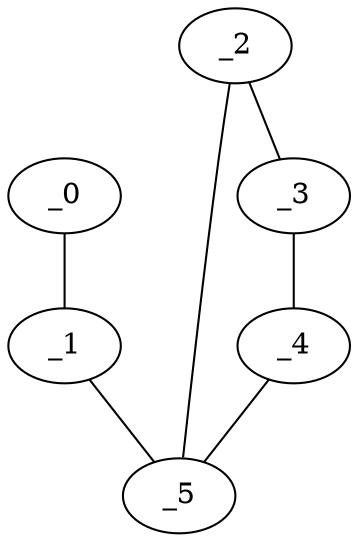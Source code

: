 graph HP1_0111 {
	_0	 [x="1.05573",
		y="2.20216"];
	_1	 [x="0.952373",
		y="0.451437"];
	_0 -- _1;
	_5	 [x="2.27819",
		y="1.83009"];
	_1 -- _5;
	_2	 [x="2.06092",
		y="0.657051"];
	_3	 [x="2.09575",
		y="2.49787"];
	_2 -- _3;
	_2 -- _5;
	_4	 [x="0.952569",
		y="1.57283"];
	_3 -- _4;
	_4 -- _5;
}
